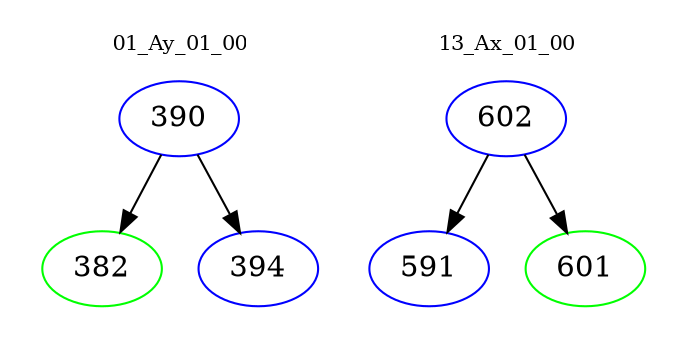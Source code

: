 digraph{
subgraph cluster_0 {
color = white
label = "01_Ay_01_00";
fontsize=10;
T0_390 [label="390", color="blue"]
T0_390 -> T0_382 [color="black"]
T0_382 [label="382", color="green"]
T0_390 -> T0_394 [color="black"]
T0_394 [label="394", color="blue"]
}
subgraph cluster_1 {
color = white
label = "13_Ax_01_00";
fontsize=10;
T1_602 [label="602", color="blue"]
T1_602 -> T1_591 [color="black"]
T1_591 [label="591", color="blue"]
T1_602 -> T1_601 [color="black"]
T1_601 [label="601", color="green"]
}
}
